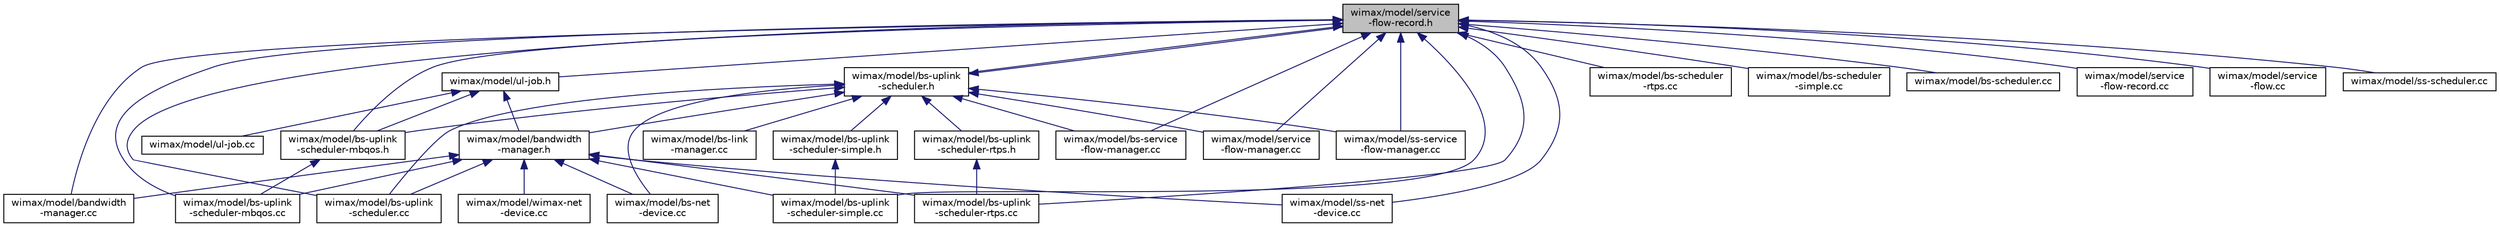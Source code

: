 digraph "wimax/model/service-flow-record.h"
{
  edge [fontname="Helvetica",fontsize="10",labelfontname="Helvetica",labelfontsize="10"];
  node [fontname="Helvetica",fontsize="10",shape=record];
  Node1 [label="wimax/model/service\l-flow-record.h",height=0.2,width=0.4,color="black", fillcolor="grey75", style="filled", fontcolor="black"];
  Node1 -> Node2 [dir="back",color="midnightblue",fontsize="10",style="solid"];
  Node2 [label="wimax/model/ul-job.h",height=0.2,width=0.4,color="black", fillcolor="white", style="filled",URL="$d2/d02/ul-job_8h.html"];
  Node2 -> Node3 [dir="back",color="midnightblue",fontsize="10",style="solid"];
  Node3 [label="wimax/model/bandwidth\l-manager.h",height=0.2,width=0.4,color="black", fillcolor="white", style="filled",URL="$da/dde/bandwidth-manager_8h.html"];
  Node3 -> Node4 [dir="back",color="midnightblue",fontsize="10",style="solid"];
  Node4 [label="wimax/model/bandwidth\l-manager.cc",height=0.2,width=0.4,color="black", fillcolor="white", style="filled",URL="$d9/daf/bandwidth-manager_8cc.html"];
  Node3 -> Node5 [dir="back",color="midnightblue",fontsize="10",style="solid"];
  Node5 [label="wimax/model/bs-net\l-device.cc",height=0.2,width=0.4,color="black", fillcolor="white", style="filled",URL="$d9/dbf/bs-net-device_8cc.html"];
  Node3 -> Node6 [dir="back",color="midnightblue",fontsize="10",style="solid"];
  Node6 [label="wimax/model/bs-uplink\l-scheduler-mbqos.cc",height=0.2,width=0.4,color="black", fillcolor="white", style="filled",URL="$d4/d56/bs-uplink-scheduler-mbqos_8cc.html"];
  Node3 -> Node7 [dir="back",color="midnightblue",fontsize="10",style="solid"];
  Node7 [label="wimax/model/bs-uplink\l-scheduler-rtps.cc",height=0.2,width=0.4,color="black", fillcolor="white", style="filled",URL="$d7/ded/bs-uplink-scheduler-rtps_8cc.html"];
  Node3 -> Node8 [dir="back",color="midnightblue",fontsize="10",style="solid"];
  Node8 [label="wimax/model/bs-uplink\l-scheduler-simple.cc",height=0.2,width=0.4,color="black", fillcolor="white", style="filled",URL="$df/de0/bs-uplink-scheduler-simple_8cc.html"];
  Node3 -> Node9 [dir="back",color="midnightblue",fontsize="10",style="solid"];
  Node9 [label="wimax/model/bs-uplink\l-scheduler.cc",height=0.2,width=0.4,color="black", fillcolor="white", style="filled",URL="$db/d9f/bs-uplink-scheduler_8cc.html"];
  Node3 -> Node10 [dir="back",color="midnightblue",fontsize="10",style="solid"];
  Node10 [label="wimax/model/ss-net\l-device.cc",height=0.2,width=0.4,color="black", fillcolor="white", style="filled",URL="$d1/d0d/ss-net-device_8cc.html"];
  Node3 -> Node11 [dir="back",color="midnightblue",fontsize="10",style="solid"];
  Node11 [label="wimax/model/wimax-net\l-device.cc",height=0.2,width=0.4,color="black", fillcolor="white", style="filled",URL="$d4/df2/wimax-net-device_8cc.html"];
  Node2 -> Node12 [dir="back",color="midnightblue",fontsize="10",style="solid"];
  Node12 [label="wimax/model/bs-uplink\l-scheduler-mbqos.h",height=0.2,width=0.4,color="black", fillcolor="white", style="filled",URL="$d3/dfd/bs-uplink-scheduler-mbqos_8h.html"];
  Node12 -> Node6 [dir="back",color="midnightblue",fontsize="10",style="solid"];
  Node2 -> Node13 [dir="back",color="midnightblue",fontsize="10",style="solid"];
  Node13 [label="wimax/model/ul-job.cc",height=0.2,width=0.4,color="black", fillcolor="white", style="filled",URL="$db/d8e/ul-job_8cc.html"];
  Node1 -> Node14 [dir="back",color="midnightblue",fontsize="10",style="solid"];
  Node14 [label="wimax/model/bs-uplink\l-scheduler.h",height=0.2,width=0.4,color="black", fillcolor="white", style="filled",URL="$db/db3/bs-uplink-scheduler_8h.html"];
  Node14 -> Node1 [dir="back",color="midnightblue",fontsize="10",style="solid"];
  Node14 -> Node3 [dir="back",color="midnightblue",fontsize="10",style="solid"];
  Node14 -> Node15 [dir="back",color="midnightblue",fontsize="10",style="solid"];
  Node15 [label="wimax/model/bs-link\l-manager.cc",height=0.2,width=0.4,color="black", fillcolor="white", style="filled",URL="$d8/d41/bs-link-manager_8cc.html"];
  Node14 -> Node5 [dir="back",color="midnightblue",fontsize="10",style="solid"];
  Node14 -> Node16 [dir="back",color="midnightblue",fontsize="10",style="solid"];
  Node16 [label="wimax/model/bs-service\l-flow-manager.cc",height=0.2,width=0.4,color="black", fillcolor="white", style="filled",URL="$d8/dfd/bs-service-flow-manager_8cc.html"];
  Node14 -> Node12 [dir="back",color="midnightblue",fontsize="10",style="solid"];
  Node14 -> Node17 [dir="back",color="midnightblue",fontsize="10",style="solid"];
  Node17 [label="wimax/model/bs-uplink\l-scheduler-rtps.h",height=0.2,width=0.4,color="black", fillcolor="white", style="filled",URL="$d1/d92/bs-uplink-scheduler-rtps_8h.html"];
  Node17 -> Node7 [dir="back",color="midnightblue",fontsize="10",style="solid"];
  Node14 -> Node18 [dir="back",color="midnightblue",fontsize="10",style="solid"];
  Node18 [label="wimax/model/bs-uplink\l-scheduler-simple.h",height=0.2,width=0.4,color="black", fillcolor="white", style="filled",URL="$db/d86/bs-uplink-scheduler-simple_8h.html"];
  Node18 -> Node8 [dir="back",color="midnightblue",fontsize="10",style="solid"];
  Node14 -> Node9 [dir="back",color="midnightblue",fontsize="10",style="solid"];
  Node14 -> Node19 [dir="back",color="midnightblue",fontsize="10",style="solid"];
  Node19 [label="wimax/model/service\l-flow-manager.cc",height=0.2,width=0.4,color="black", fillcolor="white", style="filled",URL="$de/d69/service-flow-manager_8cc.html"];
  Node14 -> Node20 [dir="back",color="midnightblue",fontsize="10",style="solid"];
  Node20 [label="wimax/model/ss-service\l-flow-manager.cc",height=0.2,width=0.4,color="black", fillcolor="white", style="filled",URL="$d6/d2c/ss-service-flow-manager_8cc.html"];
  Node1 -> Node4 [dir="back",color="midnightblue",fontsize="10",style="solid"];
  Node1 -> Node21 [dir="back",color="midnightblue",fontsize="10",style="solid"];
  Node21 [label="wimax/model/bs-scheduler\l-rtps.cc",height=0.2,width=0.4,color="black", fillcolor="white", style="filled",URL="$d1/dc8/bs-scheduler-rtps_8cc.html"];
  Node1 -> Node22 [dir="back",color="midnightblue",fontsize="10",style="solid"];
  Node22 [label="wimax/model/bs-scheduler\l-simple.cc",height=0.2,width=0.4,color="black", fillcolor="white", style="filled",URL="$d2/dc3/bs-scheduler-simple_8cc.html"];
  Node1 -> Node23 [dir="back",color="midnightblue",fontsize="10",style="solid"];
  Node23 [label="wimax/model/bs-scheduler.cc",height=0.2,width=0.4,color="black", fillcolor="white", style="filled",URL="$d3/d62/bs-scheduler_8cc.html"];
  Node1 -> Node16 [dir="back",color="midnightblue",fontsize="10",style="solid"];
  Node1 -> Node12 [dir="back",color="midnightblue",fontsize="10",style="solid"];
  Node1 -> Node6 [dir="back",color="midnightblue",fontsize="10",style="solid"];
  Node1 -> Node7 [dir="back",color="midnightblue",fontsize="10",style="solid"];
  Node1 -> Node8 [dir="back",color="midnightblue",fontsize="10",style="solid"];
  Node1 -> Node9 [dir="back",color="midnightblue",fontsize="10",style="solid"];
  Node1 -> Node19 [dir="back",color="midnightblue",fontsize="10",style="solid"];
  Node1 -> Node24 [dir="back",color="midnightblue",fontsize="10",style="solid"];
  Node24 [label="wimax/model/service\l-flow-record.cc",height=0.2,width=0.4,color="black", fillcolor="white", style="filled",URL="$d9/d8b/service-flow-record_8cc.html"];
  Node1 -> Node25 [dir="back",color="midnightblue",fontsize="10",style="solid"];
  Node25 [label="wimax/model/service\l-flow.cc",height=0.2,width=0.4,color="black", fillcolor="white", style="filled",URL="$d4/d0f/service-flow_8cc.html"];
  Node1 -> Node10 [dir="back",color="midnightblue",fontsize="10",style="solid"];
  Node1 -> Node26 [dir="back",color="midnightblue",fontsize="10",style="solid"];
  Node26 [label="wimax/model/ss-scheduler.cc",height=0.2,width=0.4,color="black", fillcolor="white", style="filled",URL="$dd/db5/ss-scheduler_8cc.html"];
  Node1 -> Node20 [dir="back",color="midnightblue",fontsize="10",style="solid"];
}
